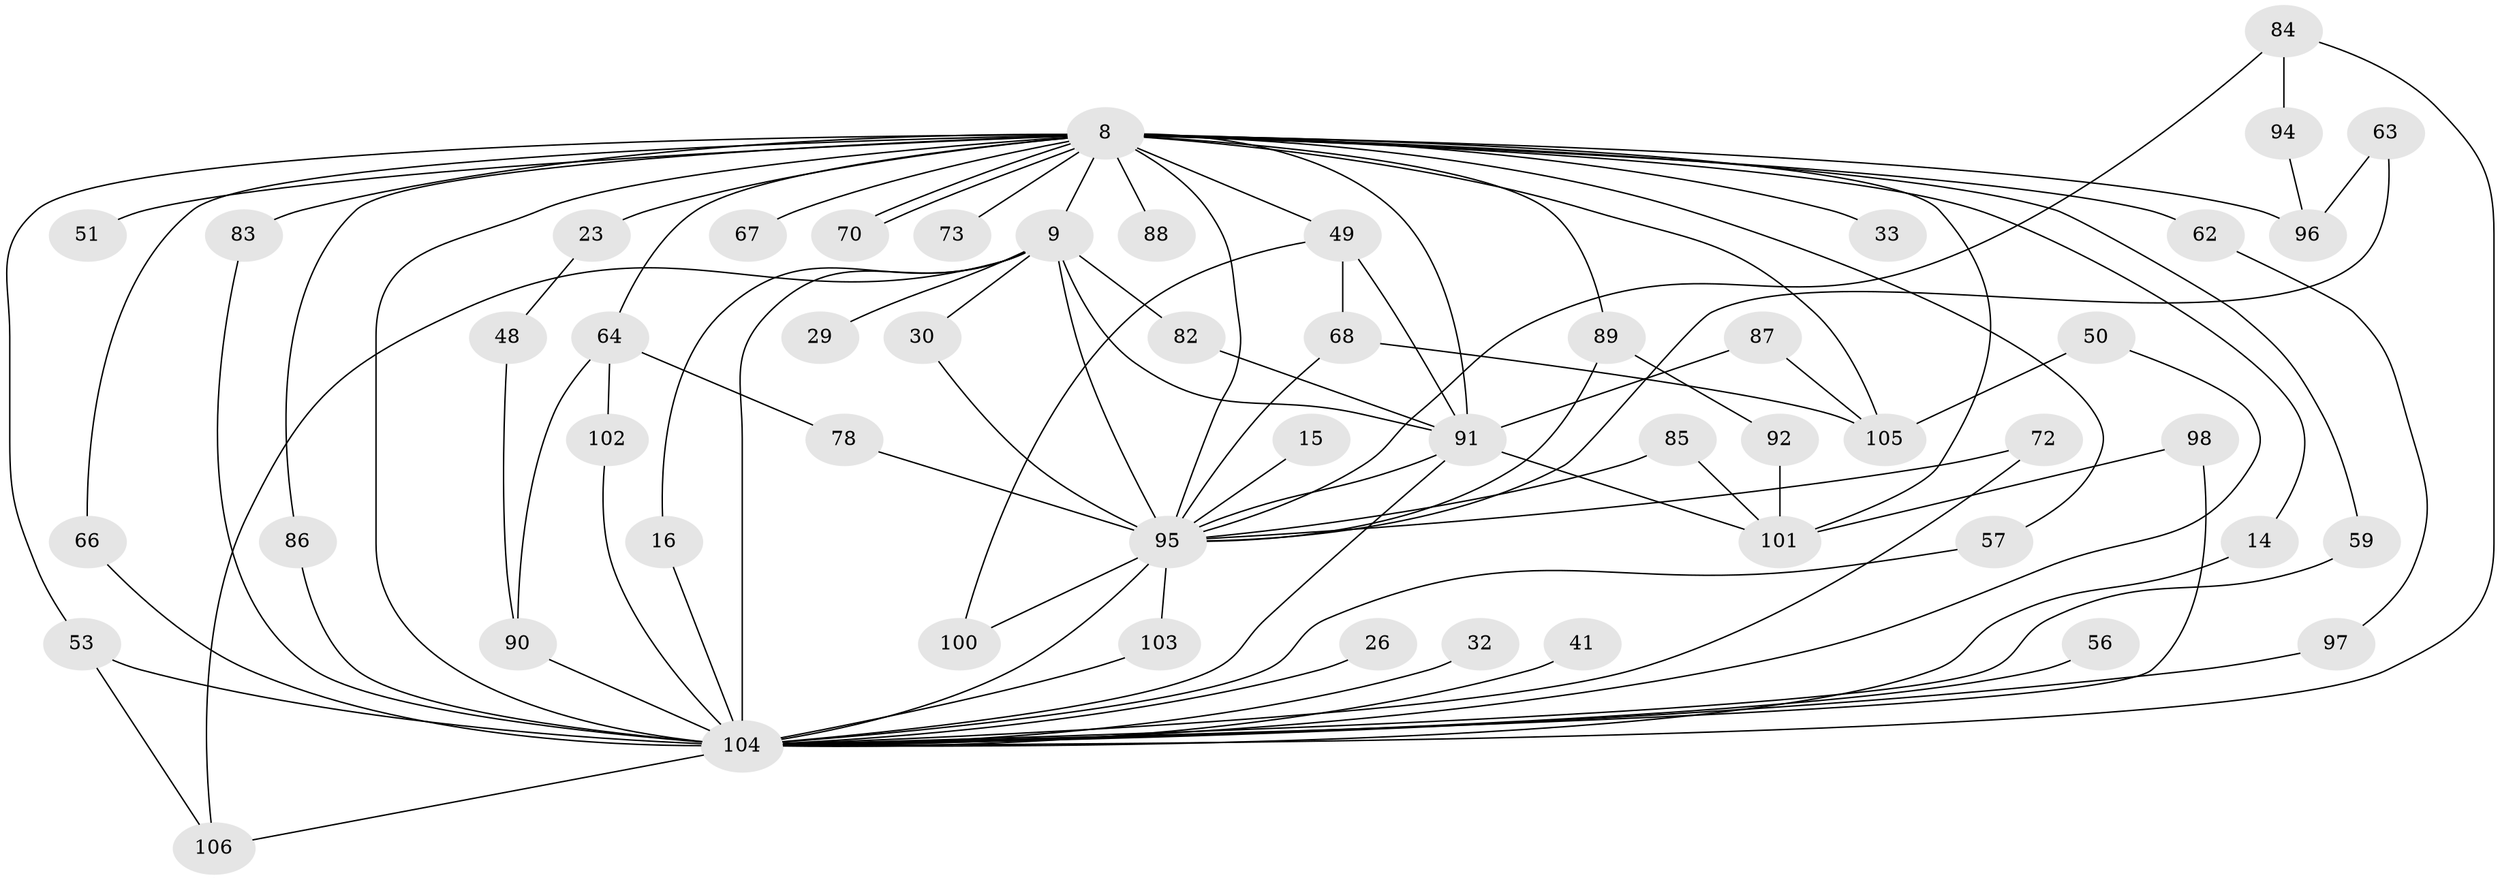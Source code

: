 // original degree distribution, {20: 0.009433962264150943, 15: 0.018867924528301886, 24: 0.009433962264150943, 26: 0.009433962264150943, 22: 0.009433962264150943, 21: 0.009433962264150943, 27: 0.009433962264150943, 25: 0.009433962264150943, 18: 0.009433962264150943, 4: 0.0660377358490566, 5: 0.03773584905660377, 7: 0.02830188679245283, 2: 0.5660377358490566, 6: 0.018867924528301886, 3: 0.18867924528301888}
// Generated by graph-tools (version 1.1) at 2025/44/03/09/25 04:44:07]
// undirected, 53 vertices, 92 edges
graph export_dot {
graph [start="1"]
  node [color=gray90,style=filled];
  8 [super="+6+5"];
  9 [super="+2"];
  14;
  15;
  16;
  23;
  26;
  29;
  30;
  32;
  33;
  41;
  48;
  49 [super="+47+38"];
  50;
  51;
  53 [super="+25+44"];
  56;
  57;
  59;
  62;
  63;
  64;
  66;
  67 [super="+52"];
  68 [super="+45"];
  70;
  72 [super="+36"];
  73;
  78;
  82;
  83 [super="+58+46"];
  84 [super="+27+37"];
  85;
  86;
  87;
  88 [super="+55"];
  89 [super="+31"];
  90 [super="+12"];
  91 [super="+34+74"];
  92;
  94;
  95 [super="+54+76"];
  96 [super="+35+40+75"];
  97;
  98;
  100;
  101 [super="+71+99"];
  102;
  103;
  104 [super="+24+22+43+7+93"];
  105 [super="+13+60"];
  106 [super="+77"];
  8 -- 9 [weight=8];
  8 -- 14;
  8 -- 51 [weight=2];
  8 -- 64;
  8 -- 70;
  8 -- 70;
  8 -- 83 [weight=3];
  8 -- 86;
  8 -- 73 [weight=2];
  8 -- 88 [weight=3];
  8 -- 101 [weight=5];
  8 -- 105 [weight=4];
  8 -- 53 [weight=2];
  8 -- 59;
  8 -- 62 [weight=2];
  8 -- 66;
  8 -- 67 [weight=3];
  8 -- 23 [weight=2];
  8 -- 89;
  8 -- 96 [weight=5];
  8 -- 33 [weight=2];
  8 -- 49 [weight=3];
  8 -- 57;
  8 -- 104 [weight=13];
  8 -- 95 [weight=11];
  8 -- 91;
  9 -- 29 [weight=2];
  9 -- 106 [weight=2];
  9 -- 16;
  9 -- 82;
  9 -- 30;
  9 -- 104 [weight=8];
  9 -- 95 [weight=4];
  9 -- 91;
  14 -- 104;
  15 -- 95;
  16 -- 104;
  23 -- 48;
  26 -- 104 [weight=2];
  30 -- 95;
  32 -- 104 [weight=2];
  41 -- 104 [weight=2];
  48 -- 90;
  49 -- 91;
  49 -- 100;
  49 -- 68;
  50 -- 105;
  50 -- 104;
  53 -- 104 [weight=2];
  53 -- 106;
  56 -- 104 [weight=2];
  57 -- 104;
  59 -- 104;
  62 -- 97;
  63 -- 96;
  63 -- 95;
  64 -- 78;
  64 -- 102;
  64 -- 90;
  66 -- 104;
  68 -- 105;
  68 -- 95;
  72 -- 104 [weight=2];
  72 -- 95;
  78 -- 95;
  82 -- 91;
  83 -- 104;
  84 -- 94;
  84 -- 104 [weight=2];
  84 -- 95 [weight=2];
  85 -- 101;
  85 -- 95;
  86 -- 104;
  87 -- 105;
  87 -- 91;
  89 -- 92;
  89 -- 95 [weight=2];
  90 -- 104 [weight=3];
  91 -- 104 [weight=3];
  91 -- 95;
  91 -- 101;
  92 -- 101;
  94 -- 96;
  95 -- 104 [weight=7];
  95 -- 100;
  95 -- 103;
  97 -- 104;
  98 -- 101;
  98 -- 104;
  102 -- 104;
  103 -- 104;
  104 -- 106;
}
